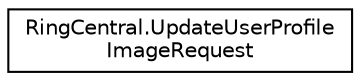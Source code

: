 digraph "Graphical Class Hierarchy"
{
 // LATEX_PDF_SIZE
  edge [fontname="Helvetica",fontsize="10",labelfontname="Helvetica",labelfontsize="10"];
  node [fontname="Helvetica",fontsize="10",shape=record];
  rankdir="LR";
  Node0 [label="RingCentral.UpdateUserProfile\lImageRequest",height=0.2,width=0.4,color="black", fillcolor="white", style="filled",URL="$classRingCentral_1_1UpdateUserProfileImageRequest.html",tooltip="Request body for operation updateUserProfileImage"];
}
